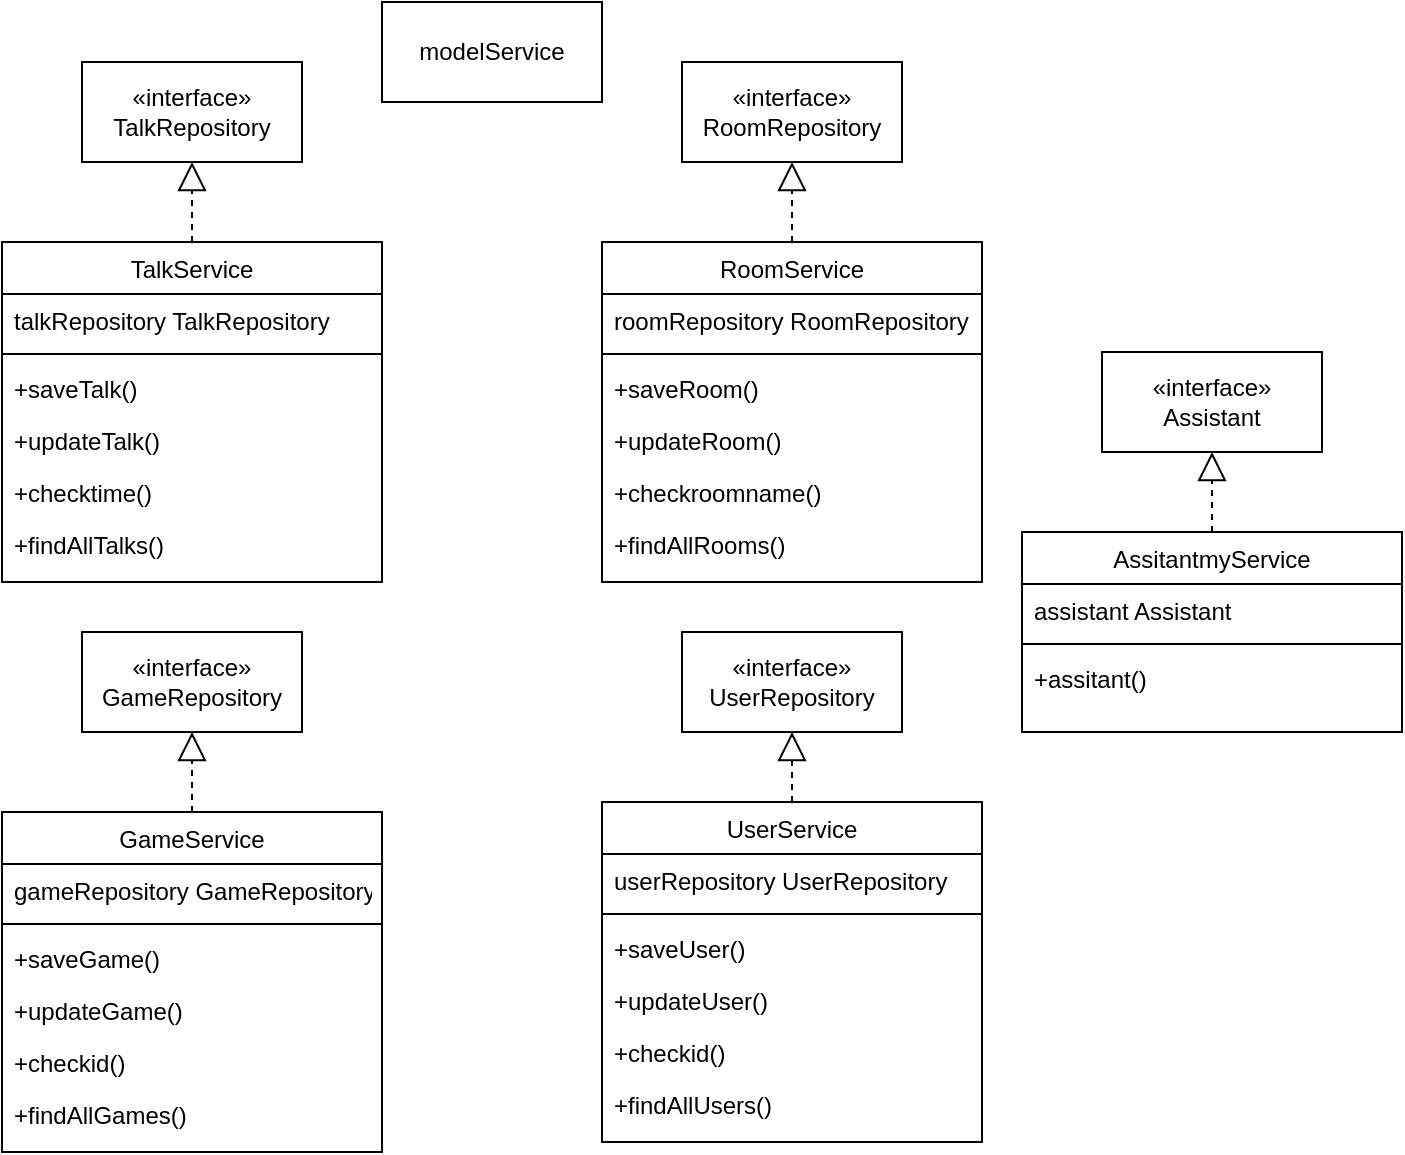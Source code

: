 <mxfile version="24.6.2" type="device">
  <diagram name="第 1 页" id="q0bwX9JqYcTB7iijyK7C">
    <mxGraphModel dx="1014" dy="627" grid="1" gridSize="10" guides="1" tooltips="1" connect="1" arrows="1" fold="1" page="1" pageScale="1" pageWidth="827" pageHeight="1169" math="0" shadow="0">
      <root>
        <mxCell id="0" />
        <mxCell id="1" parent="0" />
        <mxCell id="GwFExAyLa7h8qEdAbrnv-1" value="UserService" style="swimlane;fontStyle=0;align=center;verticalAlign=top;childLayout=stackLayout;horizontal=1;startSize=26;horizontalStack=0;resizeParent=1;resizeLast=0;collapsible=1;marginBottom=0;rounded=0;shadow=0;strokeWidth=1;" vertex="1" parent="1">
          <mxGeometry x="700" y="890" width="190" height="170" as="geometry">
            <mxRectangle x="550" y="140" width="160" height="26" as="alternateBounds" />
          </mxGeometry>
        </mxCell>
        <mxCell id="GwFExAyLa7h8qEdAbrnv-2" value="userRepository UserRepository " style="text;align=left;verticalAlign=top;spacingLeft=4;spacingRight=4;overflow=hidden;rotatable=0;points=[[0,0.5],[1,0.5]];portConstraint=eastwest;" vertex="1" parent="GwFExAyLa7h8qEdAbrnv-1">
          <mxGeometry y="26" width="190" height="26" as="geometry" />
        </mxCell>
        <mxCell id="GwFExAyLa7h8qEdAbrnv-3" value="" style="line;html=1;strokeWidth=1;align=left;verticalAlign=middle;spacingTop=-1;spacingLeft=3;spacingRight=3;rotatable=0;labelPosition=right;points=[];portConstraint=eastwest;" vertex="1" parent="GwFExAyLa7h8qEdAbrnv-1">
          <mxGeometry y="52" width="190" height="8" as="geometry" />
        </mxCell>
        <mxCell id="GwFExAyLa7h8qEdAbrnv-4" value="+saveUser()" style="text;align=left;verticalAlign=top;spacingLeft=4;spacingRight=4;overflow=hidden;rotatable=0;points=[[0,0.5],[1,0.5]];portConstraint=eastwest;" vertex="1" parent="GwFExAyLa7h8qEdAbrnv-1">
          <mxGeometry y="60" width="190" height="26" as="geometry" />
        </mxCell>
        <mxCell id="GwFExAyLa7h8qEdAbrnv-5" value="+updateUser()" style="text;align=left;verticalAlign=top;spacingLeft=4;spacingRight=4;overflow=hidden;rotatable=0;points=[[0,0.5],[1,0.5]];portConstraint=eastwest;" vertex="1" parent="GwFExAyLa7h8qEdAbrnv-1">
          <mxGeometry y="86" width="190" height="26" as="geometry" />
        </mxCell>
        <mxCell id="GwFExAyLa7h8qEdAbrnv-6" value="+checkid()" style="text;align=left;verticalAlign=top;spacingLeft=4;spacingRight=4;overflow=hidden;rotatable=0;points=[[0,0.5],[1,0.5]];portConstraint=eastwest;" vertex="1" parent="GwFExAyLa7h8qEdAbrnv-1">
          <mxGeometry y="112" width="190" height="26" as="geometry" />
        </mxCell>
        <mxCell id="GwFExAyLa7h8qEdAbrnv-7" value="+findAllUsers()" style="text;align=left;verticalAlign=top;spacingLeft=4;spacingRight=4;overflow=hidden;rotatable=0;points=[[0,0.5],[1,0.5]];portConstraint=eastwest;" vertex="1" parent="GwFExAyLa7h8qEdAbrnv-1">
          <mxGeometry y="138" width="190" height="26" as="geometry" />
        </mxCell>
        <mxCell id="GwFExAyLa7h8qEdAbrnv-8" value="RoomService" style="swimlane;fontStyle=0;align=center;verticalAlign=top;childLayout=stackLayout;horizontal=1;startSize=26;horizontalStack=0;resizeParent=1;resizeLast=0;collapsible=1;marginBottom=0;rounded=0;shadow=0;strokeWidth=1;" vertex="1" parent="1">
          <mxGeometry x="700" y="610" width="190" height="170" as="geometry">
            <mxRectangle x="550" y="140" width="160" height="26" as="alternateBounds" />
          </mxGeometry>
        </mxCell>
        <mxCell id="GwFExAyLa7h8qEdAbrnv-9" value="roomRepository RoomRepository " style="text;align=left;verticalAlign=top;spacingLeft=4;spacingRight=4;overflow=hidden;rotatable=0;points=[[0,0.5],[1,0.5]];portConstraint=eastwest;" vertex="1" parent="GwFExAyLa7h8qEdAbrnv-8">
          <mxGeometry y="26" width="190" height="26" as="geometry" />
        </mxCell>
        <mxCell id="GwFExAyLa7h8qEdAbrnv-10" value="" style="line;html=1;strokeWidth=1;align=left;verticalAlign=middle;spacingTop=-1;spacingLeft=3;spacingRight=3;rotatable=0;labelPosition=right;points=[];portConstraint=eastwest;" vertex="1" parent="GwFExAyLa7h8qEdAbrnv-8">
          <mxGeometry y="52" width="190" height="8" as="geometry" />
        </mxCell>
        <mxCell id="GwFExAyLa7h8qEdAbrnv-11" value="+saveRoom()" style="text;align=left;verticalAlign=top;spacingLeft=4;spacingRight=4;overflow=hidden;rotatable=0;points=[[0,0.5],[1,0.5]];portConstraint=eastwest;" vertex="1" parent="GwFExAyLa7h8qEdAbrnv-8">
          <mxGeometry y="60" width="190" height="26" as="geometry" />
        </mxCell>
        <mxCell id="GwFExAyLa7h8qEdAbrnv-12" value="+updateRoom()" style="text;align=left;verticalAlign=top;spacingLeft=4;spacingRight=4;overflow=hidden;rotatable=0;points=[[0,0.5],[1,0.5]];portConstraint=eastwest;" vertex="1" parent="GwFExAyLa7h8qEdAbrnv-8">
          <mxGeometry y="86" width="190" height="26" as="geometry" />
        </mxCell>
        <mxCell id="GwFExAyLa7h8qEdAbrnv-13" value="+checkroomname()" style="text;align=left;verticalAlign=top;spacingLeft=4;spacingRight=4;overflow=hidden;rotatable=0;points=[[0,0.5],[1,0.5]];portConstraint=eastwest;" vertex="1" parent="GwFExAyLa7h8qEdAbrnv-8">
          <mxGeometry y="112" width="190" height="26" as="geometry" />
        </mxCell>
        <mxCell id="GwFExAyLa7h8qEdAbrnv-14" value="+findAllRooms()" style="text;align=left;verticalAlign=top;spacingLeft=4;spacingRight=4;overflow=hidden;rotatable=0;points=[[0,0.5],[1,0.5]];portConstraint=eastwest;" vertex="1" parent="GwFExAyLa7h8qEdAbrnv-8">
          <mxGeometry y="138" width="190" height="26" as="geometry" />
        </mxCell>
        <mxCell id="GwFExAyLa7h8qEdAbrnv-15" value="TalkService" style="swimlane;fontStyle=0;align=center;verticalAlign=top;childLayout=stackLayout;horizontal=1;startSize=26;horizontalStack=0;resizeParent=1;resizeLast=0;collapsible=1;marginBottom=0;rounded=0;shadow=0;strokeWidth=1;" vertex="1" parent="1">
          <mxGeometry x="400" y="610" width="190" height="170" as="geometry">
            <mxRectangle x="550" y="140" width="160" height="26" as="alternateBounds" />
          </mxGeometry>
        </mxCell>
        <mxCell id="GwFExAyLa7h8qEdAbrnv-16" value="talkRepository TalkRepository " style="text;align=left;verticalAlign=top;spacingLeft=4;spacingRight=4;overflow=hidden;rotatable=0;points=[[0,0.5],[1,0.5]];portConstraint=eastwest;" vertex="1" parent="GwFExAyLa7h8qEdAbrnv-15">
          <mxGeometry y="26" width="190" height="26" as="geometry" />
        </mxCell>
        <mxCell id="GwFExAyLa7h8qEdAbrnv-17" value="" style="line;html=1;strokeWidth=1;align=left;verticalAlign=middle;spacingTop=-1;spacingLeft=3;spacingRight=3;rotatable=0;labelPosition=right;points=[];portConstraint=eastwest;" vertex="1" parent="GwFExAyLa7h8qEdAbrnv-15">
          <mxGeometry y="52" width="190" height="8" as="geometry" />
        </mxCell>
        <mxCell id="GwFExAyLa7h8qEdAbrnv-18" value="+saveTalk()" style="text;align=left;verticalAlign=top;spacingLeft=4;spacingRight=4;overflow=hidden;rotatable=0;points=[[0,0.5],[1,0.5]];portConstraint=eastwest;" vertex="1" parent="GwFExAyLa7h8qEdAbrnv-15">
          <mxGeometry y="60" width="190" height="26" as="geometry" />
        </mxCell>
        <mxCell id="GwFExAyLa7h8qEdAbrnv-19" value="+updateTalk()" style="text;align=left;verticalAlign=top;spacingLeft=4;spacingRight=4;overflow=hidden;rotatable=0;points=[[0,0.5],[1,0.5]];portConstraint=eastwest;" vertex="1" parent="GwFExAyLa7h8qEdAbrnv-15">
          <mxGeometry y="86" width="190" height="26" as="geometry" />
        </mxCell>
        <mxCell id="GwFExAyLa7h8qEdAbrnv-20" value="+checktime()" style="text;align=left;verticalAlign=top;spacingLeft=4;spacingRight=4;overflow=hidden;rotatable=0;points=[[0,0.5],[1,0.5]];portConstraint=eastwest;" vertex="1" parent="GwFExAyLa7h8qEdAbrnv-15">
          <mxGeometry y="112" width="190" height="26" as="geometry" />
        </mxCell>
        <mxCell id="GwFExAyLa7h8qEdAbrnv-21" value="+findAllTalks()" style="text;align=left;verticalAlign=top;spacingLeft=4;spacingRight=4;overflow=hidden;rotatable=0;points=[[0,0.5],[1,0.5]];portConstraint=eastwest;" vertex="1" parent="GwFExAyLa7h8qEdAbrnv-15">
          <mxGeometry y="138" width="190" height="26" as="geometry" />
        </mxCell>
        <mxCell id="GwFExAyLa7h8qEdAbrnv-22" value="GameService" style="swimlane;fontStyle=0;align=center;verticalAlign=top;childLayout=stackLayout;horizontal=1;startSize=26;horizontalStack=0;resizeParent=1;resizeLast=0;collapsible=1;marginBottom=0;rounded=0;shadow=0;strokeWidth=1;" vertex="1" parent="1">
          <mxGeometry x="400" y="895" width="190" height="170" as="geometry">
            <mxRectangle x="550" y="140" width="160" height="26" as="alternateBounds" />
          </mxGeometry>
        </mxCell>
        <mxCell id="GwFExAyLa7h8qEdAbrnv-23" value="gameRepository GameRepository " style="text;align=left;verticalAlign=top;spacingLeft=4;spacingRight=4;overflow=hidden;rotatable=0;points=[[0,0.5],[1,0.5]];portConstraint=eastwest;" vertex="1" parent="GwFExAyLa7h8qEdAbrnv-22">
          <mxGeometry y="26" width="190" height="26" as="geometry" />
        </mxCell>
        <mxCell id="GwFExAyLa7h8qEdAbrnv-24" value="" style="line;html=1;strokeWidth=1;align=left;verticalAlign=middle;spacingTop=-1;spacingLeft=3;spacingRight=3;rotatable=0;labelPosition=right;points=[];portConstraint=eastwest;" vertex="1" parent="GwFExAyLa7h8qEdAbrnv-22">
          <mxGeometry y="52" width="190" height="8" as="geometry" />
        </mxCell>
        <mxCell id="GwFExAyLa7h8qEdAbrnv-25" value="+saveGame()" style="text;align=left;verticalAlign=top;spacingLeft=4;spacingRight=4;overflow=hidden;rotatable=0;points=[[0,0.5],[1,0.5]];portConstraint=eastwest;" vertex="1" parent="GwFExAyLa7h8qEdAbrnv-22">
          <mxGeometry y="60" width="190" height="26" as="geometry" />
        </mxCell>
        <mxCell id="GwFExAyLa7h8qEdAbrnv-26" value="+updateGame()" style="text;align=left;verticalAlign=top;spacingLeft=4;spacingRight=4;overflow=hidden;rotatable=0;points=[[0,0.5],[1,0.5]];portConstraint=eastwest;" vertex="1" parent="GwFExAyLa7h8qEdAbrnv-22">
          <mxGeometry y="86" width="190" height="26" as="geometry" />
        </mxCell>
        <mxCell id="GwFExAyLa7h8qEdAbrnv-27" value="+checkid()" style="text;align=left;verticalAlign=top;spacingLeft=4;spacingRight=4;overflow=hidden;rotatable=0;points=[[0,0.5],[1,0.5]];portConstraint=eastwest;" vertex="1" parent="GwFExAyLa7h8qEdAbrnv-22">
          <mxGeometry y="112" width="190" height="26" as="geometry" />
        </mxCell>
        <mxCell id="GwFExAyLa7h8qEdAbrnv-28" value="+findAllGames()" style="text;align=left;verticalAlign=top;spacingLeft=4;spacingRight=4;overflow=hidden;rotatable=0;points=[[0,0.5],[1,0.5]];portConstraint=eastwest;" vertex="1" parent="GwFExAyLa7h8qEdAbrnv-22">
          <mxGeometry y="138" width="190" height="26" as="geometry" />
        </mxCell>
        <mxCell id="GwFExAyLa7h8qEdAbrnv-29" value="«interface»&lt;br&gt;RoomRepository" style="html=1;whiteSpace=wrap;" vertex="1" parent="1">
          <mxGeometry x="740" y="520" width="110" height="50" as="geometry" />
        </mxCell>
        <mxCell id="GwFExAyLa7h8qEdAbrnv-30" value="«interface»&lt;br&gt;TalkRepository" style="html=1;whiteSpace=wrap;" vertex="1" parent="1">
          <mxGeometry x="440" y="520" width="110" height="50" as="geometry" />
        </mxCell>
        <mxCell id="GwFExAyLa7h8qEdAbrnv-31" value="«interface»&lt;br&gt;UserRepository" style="html=1;whiteSpace=wrap;" vertex="1" parent="1">
          <mxGeometry x="740" y="805" width="110" height="50" as="geometry" />
        </mxCell>
        <mxCell id="GwFExAyLa7h8qEdAbrnv-32" value="«interface»&lt;br&gt;GameRepository" style="html=1;whiteSpace=wrap;" vertex="1" parent="1">
          <mxGeometry x="440" y="805" width="110" height="50" as="geometry" />
        </mxCell>
        <mxCell id="GwFExAyLa7h8qEdAbrnv-33" value="" style="endArrow=block;dashed=1;endFill=0;endSize=12;html=1;rounded=0;" edge="1" parent="1" source="GwFExAyLa7h8qEdAbrnv-1" target="GwFExAyLa7h8qEdAbrnv-31">
          <mxGeometry width="160" relative="1" as="geometry">
            <mxPoint x="890" y="1010" as="sourcePoint" />
            <mxPoint x="1050" y="1010" as="targetPoint" />
          </mxGeometry>
        </mxCell>
        <mxCell id="GwFExAyLa7h8qEdAbrnv-34" value="" style="endArrow=block;dashed=1;endFill=0;endSize=12;html=1;rounded=0;" edge="1" parent="1" source="GwFExAyLa7h8qEdAbrnv-15" target="GwFExAyLa7h8qEdAbrnv-30">
          <mxGeometry width="160" relative="1" as="geometry">
            <mxPoint x="600" y="400" as="sourcePoint" />
            <mxPoint x="760" y="400" as="targetPoint" />
          </mxGeometry>
        </mxCell>
        <mxCell id="GwFExAyLa7h8qEdAbrnv-35" value="" style="endArrow=block;dashed=1;endFill=0;endSize=12;html=1;rounded=0;" edge="1" parent="1" source="GwFExAyLa7h8qEdAbrnv-8" target="GwFExAyLa7h8qEdAbrnv-29">
          <mxGeometry width="160" relative="1" as="geometry">
            <mxPoint x="400" y="675" as="sourcePoint" />
            <mxPoint x="560" y="675" as="targetPoint" />
          </mxGeometry>
        </mxCell>
        <mxCell id="GwFExAyLa7h8qEdAbrnv-36" value="" style="endArrow=block;dashed=1;endFill=0;endSize=12;html=1;rounded=0;" edge="1" parent="1" source="GwFExAyLa7h8qEdAbrnv-22" target="GwFExAyLa7h8qEdAbrnv-32">
          <mxGeometry width="160" relative="1" as="geometry">
            <mxPoint x="279" y="875" as="sourcePoint" />
            <mxPoint x="439" y="875" as="targetPoint" />
          </mxGeometry>
        </mxCell>
        <mxCell id="GwFExAyLa7h8qEdAbrnv-37" value="AssitantmyService" style="swimlane;fontStyle=0;align=center;verticalAlign=top;childLayout=stackLayout;horizontal=1;startSize=26;horizontalStack=0;resizeParent=1;resizeLast=0;collapsible=1;marginBottom=0;rounded=0;shadow=0;strokeWidth=1;" vertex="1" parent="1">
          <mxGeometry x="910" y="755" width="190" height="100" as="geometry">
            <mxRectangle x="550" y="140" width="160" height="26" as="alternateBounds" />
          </mxGeometry>
        </mxCell>
        <mxCell id="GwFExAyLa7h8qEdAbrnv-38" value="assistant Assistant" style="text;align=left;verticalAlign=top;spacingLeft=4;spacingRight=4;overflow=hidden;rotatable=0;points=[[0,0.5],[1,0.5]];portConstraint=eastwest;" vertex="1" parent="GwFExAyLa7h8qEdAbrnv-37">
          <mxGeometry y="26" width="190" height="26" as="geometry" />
        </mxCell>
        <mxCell id="GwFExAyLa7h8qEdAbrnv-39" value="" style="line;html=1;strokeWidth=1;align=left;verticalAlign=middle;spacingTop=-1;spacingLeft=3;spacingRight=3;rotatable=0;labelPosition=right;points=[];portConstraint=eastwest;" vertex="1" parent="GwFExAyLa7h8qEdAbrnv-37">
          <mxGeometry y="52" width="190" height="8" as="geometry" />
        </mxCell>
        <mxCell id="GwFExAyLa7h8qEdAbrnv-40" value="+assitant()" style="text;align=left;verticalAlign=top;spacingLeft=4;spacingRight=4;overflow=hidden;rotatable=0;points=[[0,0.5],[1,0.5]];portConstraint=eastwest;" vertex="1" parent="GwFExAyLa7h8qEdAbrnv-37">
          <mxGeometry y="60" width="190" height="26" as="geometry" />
        </mxCell>
        <mxCell id="GwFExAyLa7h8qEdAbrnv-41" value="«interface»&lt;br&gt;Assistant" style="html=1;whiteSpace=wrap;" vertex="1" parent="1">
          <mxGeometry x="950" y="665" width="110" height="50" as="geometry" />
        </mxCell>
        <mxCell id="GwFExAyLa7h8qEdAbrnv-42" value="" style="endArrow=block;dashed=1;endFill=0;endSize=12;html=1;rounded=0;" edge="1" parent="1" source="GwFExAyLa7h8qEdAbrnv-37" target="GwFExAyLa7h8qEdAbrnv-41">
          <mxGeometry width="160" relative="1" as="geometry">
            <mxPoint x="760" y="655" as="sourcePoint" />
            <mxPoint x="920" y="655" as="targetPoint" />
          </mxGeometry>
        </mxCell>
        <mxCell id="GwFExAyLa7h8qEdAbrnv-43" value="modelService" style="html=1;whiteSpace=wrap;" vertex="1" parent="1">
          <mxGeometry x="590" y="490" width="110" height="50" as="geometry" />
        </mxCell>
      </root>
    </mxGraphModel>
  </diagram>
</mxfile>

